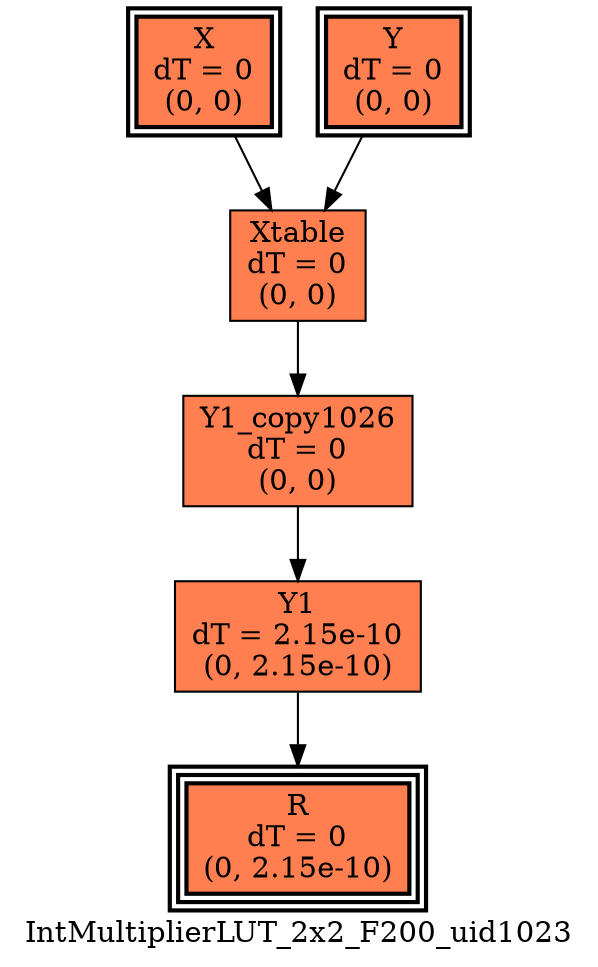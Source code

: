 digraph IntMultiplierLUT_2x2_F200_uid1023
{
	//graph drawing options
	label=IntMultiplierLUT_2x2_F200_uid1023;
	labelloc=bottom;
	labeljust=right;
	ratio=auto;
	nodesep=0.25;
	ranksep=0.5;

	//input/output signals of operator IntMultiplierLUT_2x2_F200_uid1023
	X__IntMultiplierLUT_2x2_F200_uid1023 [ label="X\ndT = 0\n(0, 0)", shape=box, color=black, style="bold, filled", fillcolor=coral, peripheries=2 ];
	Y__IntMultiplierLUT_2x2_F200_uid1023 [ label="Y\ndT = 0\n(0, 0)", shape=box, color=black, style="bold, filled", fillcolor=coral, peripheries=2 ];
	R__IntMultiplierLUT_2x2_F200_uid1023 [ label="R\ndT = 0\n(0, 2.15e-10)", shape=box, color=black, style="bold, filled", fillcolor=coral, peripheries=3 ];
	{rank=same X__IntMultiplierLUT_2x2_F200_uid1023, Y__IntMultiplierLUT_2x2_F200_uid1023};
	{rank=same R__IntMultiplierLUT_2x2_F200_uid1023};
	//internal signals of operator IntMultiplierLUT_2x2_F200_uid1023
	Xtable__IntMultiplierLUT_2x2_F200_uid1023 [ label="Xtable\ndT = 0\n(0, 0)", shape=box, color=black, style=filled, fillcolor=coral, peripheries=1 ];
	Y1__IntMultiplierLUT_2x2_F200_uid1023 [ label="Y1\ndT = 2.15e-10\n(0, 2.15e-10)", shape=box, color=black, style=filled, fillcolor=coral, peripheries=1 ];
	Y1_copy1026__IntMultiplierLUT_2x2_F200_uid1023 [ label="Y1_copy1026\ndT = 0\n(0, 0)", shape=box, color=black, style=filled, fillcolor=coral, peripheries=1 ];

	//subcomponents of operator IntMultiplierLUT_2x2_F200_uid1023

	//input and internal signal connections of operator IntMultiplierLUT_2x2_F200_uid1023
	X__IntMultiplierLUT_2x2_F200_uid1023 -> Xtable__IntMultiplierLUT_2x2_F200_uid1023 [ arrowhead=normal, arrowsize=1.0, arrowtail=normal, color=black, dir=forward  ];
	Y__IntMultiplierLUT_2x2_F200_uid1023 -> Xtable__IntMultiplierLUT_2x2_F200_uid1023 [ arrowhead=normal, arrowsize=1.0, arrowtail=normal, color=black, dir=forward  ];
	Xtable__IntMultiplierLUT_2x2_F200_uid1023 -> Y1_copy1026__IntMultiplierLUT_2x2_F200_uid1023 [ arrowhead=normal, arrowsize=1.0, arrowtail=normal, color=black, dir=forward  ];
	Y1__IntMultiplierLUT_2x2_F200_uid1023 -> R__IntMultiplierLUT_2x2_F200_uid1023 [ arrowhead=normal, arrowsize=1.0, arrowtail=normal, color=black, dir=forward  ];
	Y1_copy1026__IntMultiplierLUT_2x2_F200_uid1023 -> Y1__IntMultiplierLUT_2x2_F200_uid1023 [ arrowhead=normal, arrowsize=1.0, arrowtail=normal, color=black, dir=forward  ];
}

